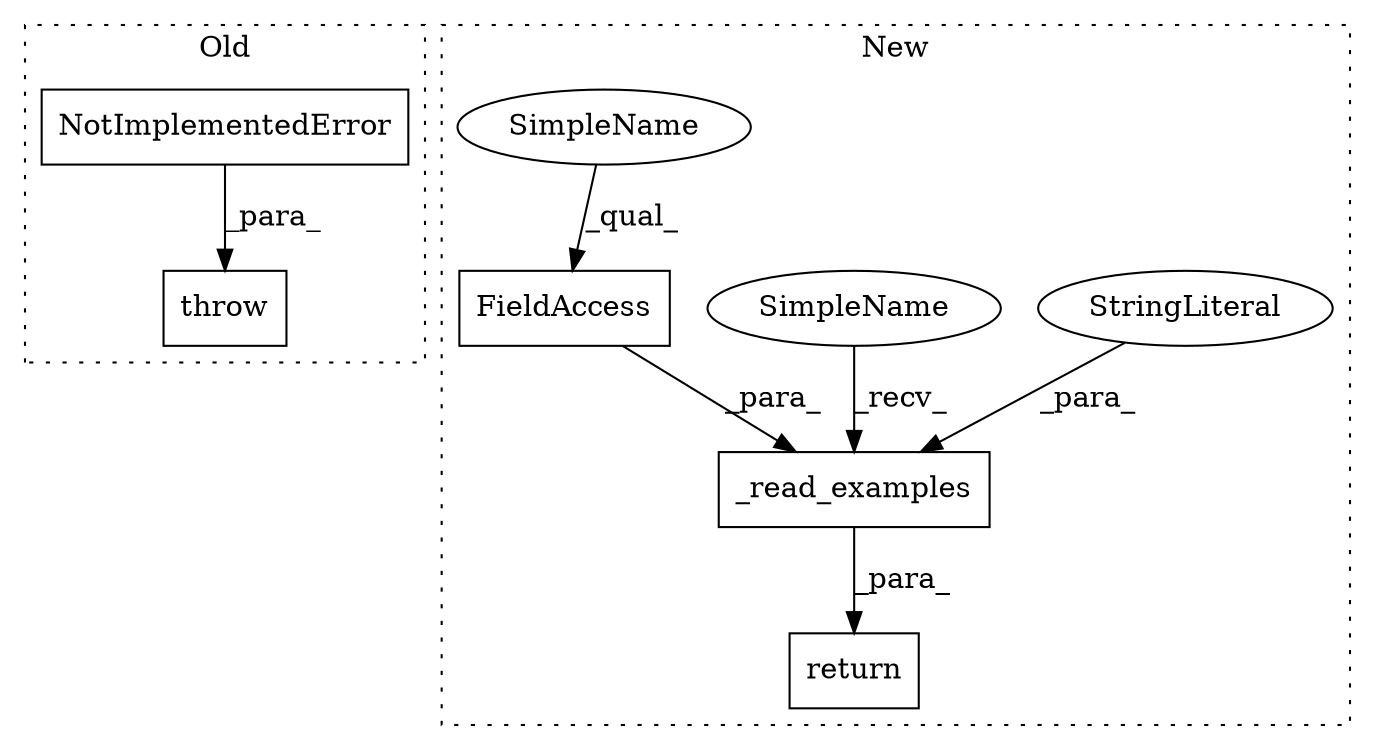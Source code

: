 digraph G {
subgraph cluster0 {
1 [label="NotImplementedError" a="32" s="577" l="21" shape="box"];
3 [label="throw" a="53" s="571" l="6" shape="box"];
label = "Old";
style="dotted";
}
subgraph cluster1 {
2 [label="return" a="41" s="11342" l="7" shape="box"];
4 [label="_read_examples" a="32" s="11354,11399" l="15,1" shape="box"];
5 [label="FieldAccess" a="22" s="11369" l="13" shape="box"];
6 [label="StringLiteral" a="45" s="11392" l="7" shape="ellipse"];
7 [label="SimpleName" a="42" s="11349" l="4" shape="ellipse"];
8 [label="SimpleName" a="42" s="11369" l="4" shape="ellipse"];
label = "New";
style="dotted";
}
1 -> 3 [label="_para_"];
4 -> 2 [label="_para_"];
5 -> 4 [label="_para_"];
6 -> 4 [label="_para_"];
7 -> 4 [label="_recv_"];
8 -> 5 [label="_qual_"];
}